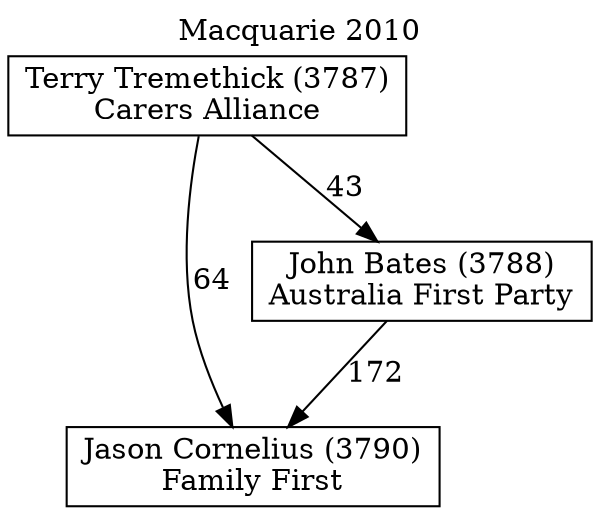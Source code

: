 // House preference flow
digraph "Jason Cornelius (3790)_Macquarie_2010" {
	graph [label="Macquarie 2010" labelloc=t mclimit=10]
	node [shape=box]
	"Jason Cornelius (3790)" [label="Jason Cornelius (3790)
Family First"]
	"John Bates (3788)" [label="John Bates (3788)
Australia First Party"]
	"Terry Tremethick (3787)" [label="Terry Tremethick (3787)
Carers Alliance"]
	"John Bates (3788)" -> "Jason Cornelius (3790)" [label=172]
	"Terry Tremethick (3787)" -> "John Bates (3788)" [label=43]
	"Terry Tremethick (3787)" -> "Jason Cornelius (3790)" [label=64]
}
